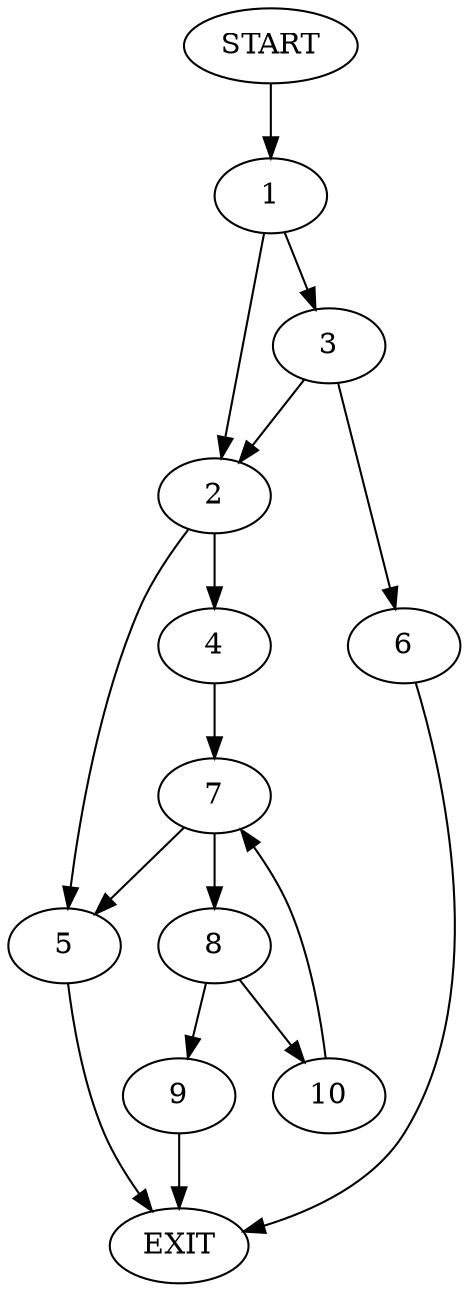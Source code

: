 digraph {
0 [label="START"]
11 [label="EXIT"]
0 -> 1
1 -> 2
1 -> 3
2 -> 4
2 -> 5
3 -> 6
3 -> 2
6 -> 11
4 -> 7
5 -> 11
7 -> 8
7 -> 5
8 -> 9
8 -> 10
9 -> 11
10 -> 7
}
